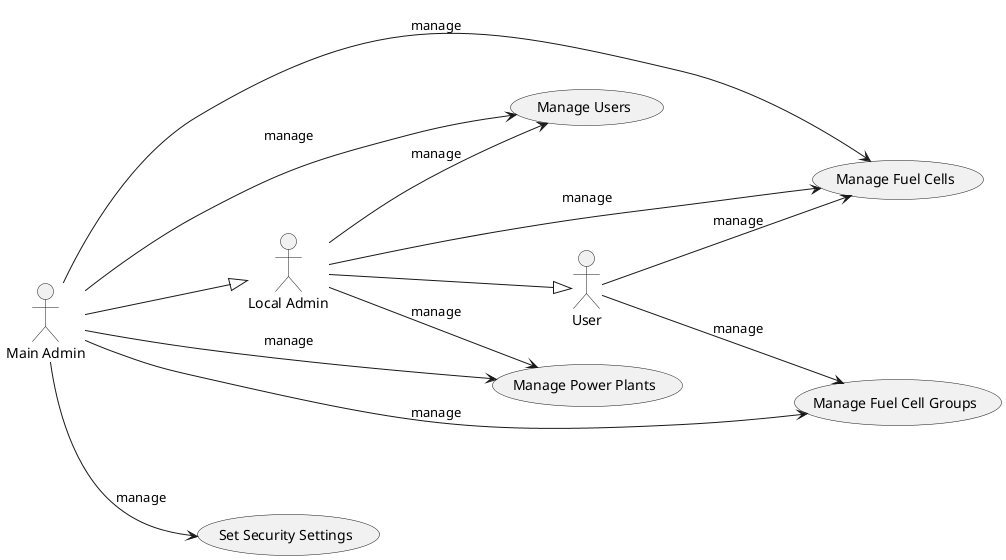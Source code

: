 @startuml
left to right direction

' Actors
actor "Main Admin" as MainAdmin
actor "Local Admin" as LocalAdmin
actor User as User

' Use Cases
usecase "Manage Users" as ManageUsers
usecase "Manage Power Plants" as ManagePowerPlants
usecase "Manage Fuel Cells" as ManageFuelCells
usecase "Manage Fuel Cell Groups" as ManageFuelCellGroups
usecase "Set Security Settings" as SetSecuritySettings

' Relationships
MainAdmin --> ManageUsers : "manage"
MainAdmin --> ManagePowerPlants : "manage"
MainAdmin --> ManageFuelCells : "manage"
MainAdmin --> ManageFuelCellGroups : "manage"
MainAdmin --> SetSecuritySettings : "manage"
LocalAdmin --> ManageUsers : "manage"
LocalAdmin --> ManagePowerPlants : "manage"
LocalAdmin --> ManageFuelCells : "manage"
User --> ManageFuelCells : "manage"
User --> ManageFuelCellGroups : "manage"

' Hierarchical Relationships
MainAdmin --|> LocalAdmin
LocalAdmin --|> User

@enduml